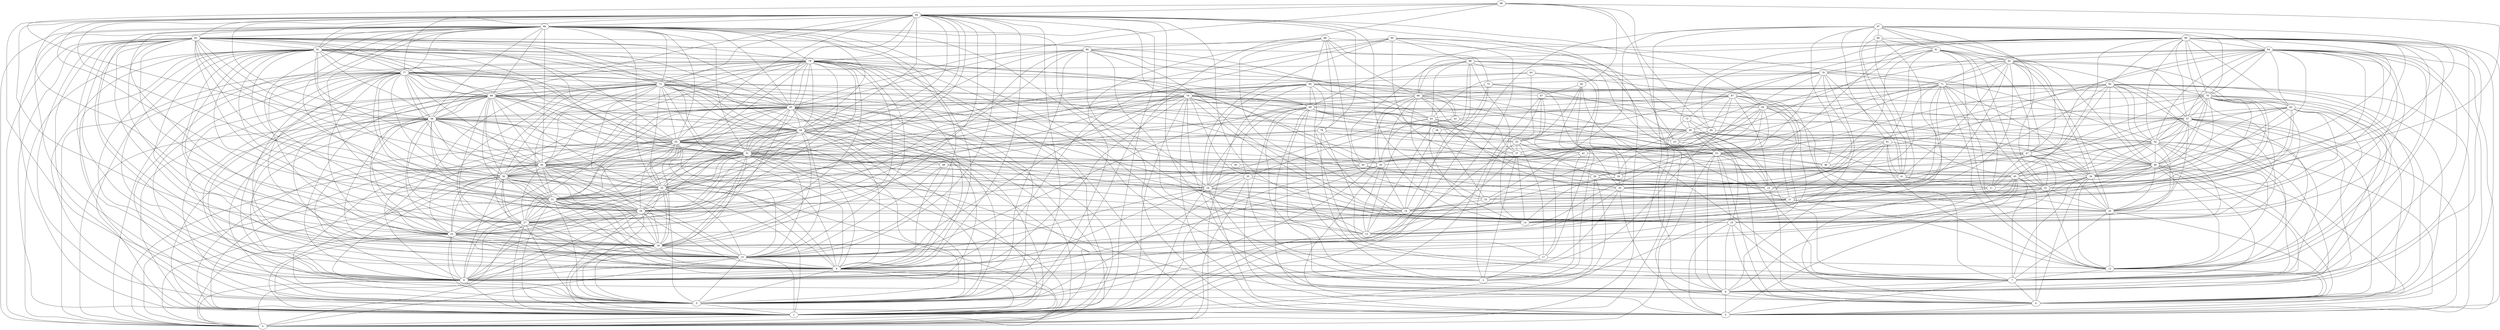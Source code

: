 digraph "sensornet-topology" {
label = "";
rankdir="BT";"0"->"1" [arrowhead = "both"] 
"0"->"8" [arrowhead = "both"] 
"0"->"9" [arrowhead = "both"] 
"0"->"15" [arrowhead = "both"] 
"0"->"22" [arrowhead = "both"] 
"0"->"27" [arrowhead = "both"] 
"0"->"29" [arrowhead = "both"] 
"0"->"31" [arrowhead = "both"] 
"0"->"32" [arrowhead = "both"] 
"0"->"35" [arrowhead = "both"] 
"0"->"36" [arrowhead = "both"] 
"0"->"44" [arrowhead = "both"] 
"0"->"51" [arrowhead = "both"] 
"0"->"53" [arrowhead = "both"] 
"0"->"58" [arrowhead = "both"] 
"0"->"59" [arrowhead = "both"] 
"0"->"65" [arrowhead = "both"] 
"0"->"72" [arrowhead = "both"] 
"0"->"77" [arrowhead = "both"] 
"0"->"79" [arrowhead = "both"] 
"0"->"81" [arrowhead = "both"] 
"0"->"82" [arrowhead = "both"] 
"0"->"85" [arrowhead = "both"] 
"0"->"86" [arrowhead = "both"] 
"0"->"94" [arrowhead = "both"] 
"1"->"5" [arrowhead = "both"] 
"1"->"8" [arrowhead = "both"] 
"1"->"9" [arrowhead = "both"] 
"1"->"13" [arrowhead = "both"] 
"1"->"15" [arrowhead = "both"] 
"1"->"18" [arrowhead = "both"] 
"1"->"22" [arrowhead = "both"] 
"1"->"24" [arrowhead = "both"] 
"1"->"27" [arrowhead = "both"] 
"1"->"28" [arrowhead = "both"] 
"1"->"29" [arrowhead = "both"] 
"1"->"31" [arrowhead = "both"] 
"1"->"32" [arrowhead = "both"] 
"1"->"36" [arrowhead = "both"] 
"1"->"40" [arrowhead = "both"] 
"1"->"44" [arrowhead = "both"] 
"1"->"55" [arrowhead = "both"] 
"1"->"58" [arrowhead = "both"] 
"1"->"59" [arrowhead = "both"] 
"1"->"65" [arrowhead = "both"] 
"1"->"67" [arrowhead = "both"] 
"1"->"68" [arrowhead = "both"] 
"1"->"72" [arrowhead = "both"] 
"1"->"73" [arrowhead = "both"] 
"1"->"74" [arrowhead = "both"] 
"1"->"77" [arrowhead = "both"] 
"1"->"79" [arrowhead = "both"] 
"1"->"81" [arrowhead = "both"] 
"1"->"82" [arrowhead = "both"] 
"1"->"86" [arrowhead = "both"] 
"1"->"89" [arrowhead = "both"] 
"1"->"90" [arrowhead = "both"] 
"1"->"94" [arrowhead = "both"] 
"1"->"97" [arrowhead = "both"] 
"2"->"9" [arrowhead = "both"] 
"2"->"17" [arrowhead = "both"] 
"2"->"28" [arrowhead = "both"] 
"2"->"37" [arrowhead = "both"] 
"2"->"42" [arrowhead = "both"] 
"2"->"67" [arrowhead = "both"] 
"2"->"69" [arrowhead = "both"] 
"2"->"78" [arrowhead = "both"] 
"2"->"79" [arrowhead = "both"] 
"2"->"86" [arrowhead = "both"] 
"2"->"87" [arrowhead = "both"] 
"2"->"92" [arrowhead = "both"] 
"3"->"4" [arrowhead = "both"] 
"3"->"6" [arrowhead = "both"] 
"3"->"7" [arrowhead = "both"] 
"3"->"19" [arrowhead = "both"] 
"3"->"24" [arrowhead = "both"] 
"3"->"30" [arrowhead = "both"] 
"3"->"45" [arrowhead = "both"] 
"3"->"49" [arrowhead = "both"] 
"3"->"54" [arrowhead = "both"] 
"3"->"56" [arrowhead = "both"] 
"3"->"57" [arrowhead = "both"] 
"3"->"69" [arrowhead = "both"] 
"3"->"74" [arrowhead = "both"] 
"3"->"79" [arrowhead = "both"] 
"3"->"80" [arrowhead = "both"] 
"3"->"82" [arrowhead = "both"] 
"3"->"84" [arrowhead = "both"] 
"3"->"95" [arrowhead = "both"] 
"3"->"99" [arrowhead = "both"] 
"4"->"6" [arrowhead = "both"] 
"4"->"7" [arrowhead = "both"] 
"4"->"10" [arrowhead = "both"] 
"4"->"11" [arrowhead = "both"] 
"4"->"12" [arrowhead = "both"] 
"4"->"19" [arrowhead = "both"] 
"4"->"20" [arrowhead = "both"] 
"4"->"26" [arrowhead = "both"] 
"4"->"34" [arrowhead = "both"] 
"4"->"45" [arrowhead = "both"] 
"4"->"49" [arrowhead = "both"] 
"4"->"53" [arrowhead = "both"] 
"4"->"56" [arrowhead = "both"] 
"4"->"57" [arrowhead = "both"] 
"4"->"62" [arrowhead = "both"] 
"4"->"69" [arrowhead = "both"] 
"4"->"70" [arrowhead = "both"] 
"4"->"84" [arrowhead = "both"] 
"4"->"95" [arrowhead = "both"] 
"4"->"99" [arrowhead = "both"] 
"5"->"6" [arrowhead = "both"] 
"5"->"8" [arrowhead = "both"] 
"5"->"9" [arrowhead = "both"] 
"5"->"15" [arrowhead = "both"] 
"5"->"16" [arrowhead = "both"] 
"5"->"18" [arrowhead = "both"] 
"5"->"22" [arrowhead = "both"] 
"5"->"27" [arrowhead = "both"] 
"5"->"29" [arrowhead = "both"] 
"5"->"31" [arrowhead = "both"] 
"5"->"32" [arrowhead = "both"] 
"5"->"35" [arrowhead = "both"] 
"5"->"36" [arrowhead = "both"] 
"5"->"44" [arrowhead = "both"] 
"5"->"51" [arrowhead = "both"] 
"5"->"58" [arrowhead = "both"] 
"5"->"59" [arrowhead = "both"] 
"5"->"65" [arrowhead = "both"] 
"5"->"66" [arrowhead = "both"] 
"5"->"68" [arrowhead = "both"] 
"5"->"72" [arrowhead = "both"] 
"5"->"77" [arrowhead = "both"] 
"5"->"79" [arrowhead = "both"] 
"5"->"81" [arrowhead = "both"] 
"5"->"82" [arrowhead = "both"] 
"5"->"85" [arrowhead = "both"] 
"5"->"86" [arrowhead = "both"] 
"5"->"88" [arrowhead = "both"] 
"5"->"94" [arrowhead = "both"] 
"6"->"7" [arrowhead = "both"] 
"6"->"19" [arrowhead = "both"] 
"6"->"23" [arrowhead = "both"] 
"6"->"24" [arrowhead = "both"] 
"6"->"45" [arrowhead = "both"] 
"6"->"49" [arrowhead = "both"] 
"6"->"53" [arrowhead = "both"] 
"6"->"54" [arrowhead = "both"] 
"6"->"55" [arrowhead = "both"] 
"6"->"57" [arrowhead = "both"] 
"6"->"61" [arrowhead = "both"] 
"6"->"68" [arrowhead = "both"] 
"6"->"69" [arrowhead = "both"] 
"6"->"74" [arrowhead = "both"] 
"6"->"95" [arrowhead = "both"] 
"6"->"98" [arrowhead = "both"] 
"6"->"99" [arrowhead = "both"] 
"7"->"12" [arrowhead = "both"] 
"7"->"19" [arrowhead = "both"] 
"7"->"20" [arrowhead = "both"] 
"7"->"31" [arrowhead = "both"] 
"7"->"34" [arrowhead = "both"] 
"7"->"35" [arrowhead = "both"] 
"7"->"45" [arrowhead = "both"] 
"7"->"49" [arrowhead = "both"] 
"7"->"53" [arrowhead = "both"] 
"7"->"54" [arrowhead = "both"] 
"7"->"56" [arrowhead = "both"] 
"7"->"62" [arrowhead = "both"] 
"7"->"69" [arrowhead = "both"] 
"7"->"70" [arrowhead = "both"] 
"7"->"84" [arrowhead = "both"] 
"7"->"85" [arrowhead = "both"] 
"7"->"87" [arrowhead = "both"] 
"7"->"92" [arrowhead = "both"] 
"7"->"95" [arrowhead = "both"] 
"7"->"99" [arrowhead = "both"] 
"8"->"9" [arrowhead = "both"] 
"8"->"15" [arrowhead = "both"] 
"8"->"18" [arrowhead = "both"] 
"8"->"22" [arrowhead = "both"] 
"8"->"26" [arrowhead = "both"] 
"8"->"27" [arrowhead = "both"] 
"8"->"29" [arrowhead = "both"] 
"8"->"30" [arrowhead = "both"] 
"8"->"31" [arrowhead = "both"] 
"8"->"32" [arrowhead = "both"] 
"8"->"36" [arrowhead = "both"] 
"8"->"37" [arrowhead = "both"] 
"8"->"44" [arrowhead = "both"] 
"8"->"51" [arrowhead = "both"] 
"8"->"55" [arrowhead = "both"] 
"8"->"59" [arrowhead = "both"] 
"8"->"62" [arrowhead = "both"] 
"8"->"65" [arrowhead = "both"] 
"8"->"68" [arrowhead = "both"] 
"8"->"72" [arrowhead = "both"] 
"8"->"77" [arrowhead = "both"] 
"8"->"79" [arrowhead = "both"] 
"8"->"80" [arrowhead = "both"] 
"8"->"81" [arrowhead = "both"] 
"8"->"82" [arrowhead = "both"] 
"8"->"86" [arrowhead = "both"] 
"8"->"87" [arrowhead = "both"] 
"8"->"94" [arrowhead = "both"] 
"9"->"15" [arrowhead = "both"] 
"9"->"18" [arrowhead = "both"] 
"9"->"22" [arrowhead = "both"] 
"9"->"24" [arrowhead = "both"] 
"9"->"27" [arrowhead = "both"] 
"9"->"29" [arrowhead = "both"] 
"9"->"31" [arrowhead = "both"] 
"9"->"32" [arrowhead = "both"] 
"9"->"36" [arrowhead = "both"] 
"9"->"44" [arrowhead = "both"] 
"9"->"48" [arrowhead = "both"] 
"9"->"51" [arrowhead = "both"] 
"9"->"52" [arrowhead = "both"] 
"9"->"55" [arrowhead = "both"] 
"9"->"58" [arrowhead = "both"] 
"9"->"65" [arrowhead = "both"] 
"9"->"68" [arrowhead = "both"] 
"9"->"72" [arrowhead = "both"] 
"9"->"74" [arrowhead = "both"] 
"9"->"77" [arrowhead = "both"] 
"9"->"79" [arrowhead = "both"] 
"9"->"81" [arrowhead = "both"] 
"9"->"82" [arrowhead = "both"] 
"9"->"85" [arrowhead = "both"] 
"9"->"86" [arrowhead = "both"] 
"9"->"94" [arrowhead = "both"] 
"10"->"23" [arrowhead = "both"] 
"10"->"28" [arrowhead = "both"] 
"10"->"37" [arrowhead = "both"] 
"10"->"48" [arrowhead = "both"] 
"10"->"49" [arrowhead = "both"] 
"10"->"73" [arrowhead = "both"] 
"10"->"87" [arrowhead = "both"] 
"10"->"96" [arrowhead = "both"] 
"10"->"98" [arrowhead = "both"] 
"11"->"28" [arrowhead = "both"] 
"11"->"41" [arrowhead = "both"] 
"11"->"47" [arrowhead = "both"] 
"11"->"91" [arrowhead = "both"] 
"11"->"95" [arrowhead = "both"] 
"11"->"97" [arrowhead = "both"] 
"12"->"17" [arrowhead = "both"] 
"12"->"20" [arrowhead = "both"] 
"12"->"21" [arrowhead = "both"] 
"12"->"33" [arrowhead = "both"] 
"12"->"34" [arrowhead = "both"] 
"12"->"49" [arrowhead = "both"] 
"12"->"54" [arrowhead = "both"] 
"12"->"57" [arrowhead = "both"] 
"12"->"61" [arrowhead = "both"] 
"12"->"70" [arrowhead = "both"] 
"12"->"71" [arrowhead = "both"] 
"12"->"83" [arrowhead = "both"] 
"12"->"84" [arrowhead = "both"] 
"12"->"91" [arrowhead = "both"] 
"12"->"99" [arrowhead = "both"] 
"13"->"14" [arrowhead = "both"] 
"13"->"24" [arrowhead = "both"] 
"13"->"26" [arrowhead = "both"] 
"13"->"30" [arrowhead = "both"] 
"13"->"39" [arrowhead = "both"] 
"13"->"43" [arrowhead = "both"] 
"13"->"64" [arrowhead = "both"] 
"13"->"76" [arrowhead = "both"] 
"13"->"80" [arrowhead = "both"] 
"13"->"89" [arrowhead = "both"] 
"13"->"90" [arrowhead = "both"] 
"13"->"94" [arrowhead = "both"] 
"14"->"20" [arrowhead = "both"] 
"14"->"21" [arrowhead = "both"] 
"14"->"34" [arrowhead = "both"] 
"14"->"37" [arrowhead = "both"] 
"14"->"39" [arrowhead = "both"] 
"14"->"44" [arrowhead = "both"] 
"14"->"63" [arrowhead = "both"] 
"14"->"66" [arrowhead = "both"] 
"14"->"71" [arrowhead = "both"] 
"14"->"84" [arrowhead = "both"] 
"14"->"87" [arrowhead = "both"] 
"14"->"89" [arrowhead = "both"] 
"14"->"94" [arrowhead = "both"] 
"15"->"16" [arrowhead = "both"] 
"15"->"18" [arrowhead = "both"] 
"15"->"22" [arrowhead = "both"] 
"15"->"24" [arrowhead = "both"] 
"15"->"27" [arrowhead = "both"] 
"15"->"29" [arrowhead = "both"] 
"15"->"31" [arrowhead = "both"] 
"15"->"32" [arrowhead = "both"] 
"15"->"33" [arrowhead = "both"] 
"15"->"36" [arrowhead = "both"] 
"15"->"44" [arrowhead = "both"] 
"15"->"47" [arrowhead = "both"] 
"15"->"48" [arrowhead = "both"] 
"15"->"51" [arrowhead = "both"] 
"15"->"55" [arrowhead = "both"] 
"15"->"58" [arrowhead = "both"] 
"15"->"59" [arrowhead = "both"] 
"15"->"66" [arrowhead = "both"] 
"15"->"68" [arrowhead = "both"] 
"15"->"72" [arrowhead = "both"] 
"15"->"74" [arrowhead = "both"] 
"15"->"77" [arrowhead = "both"] 
"15"->"79" [arrowhead = "both"] 
"15"->"81" [arrowhead = "both"] 
"15"->"82" [arrowhead = "both"] 
"15"->"86" [arrowhead = "both"] 
"15"->"94" [arrowhead = "both"] 
"16"->"21" [arrowhead = "both"] 
"16"->"25" [arrowhead = "both"] 
"16"->"30" [arrowhead = "both"] 
"16"->"31" [arrowhead = "both"] 
"16"->"38" [arrowhead = "both"] 
"16"->"49" [arrowhead = "both"] 
"16"->"55" [arrowhead = "both"] 
"16"->"65" [arrowhead = "both"] 
"16"->"71" [arrowhead = "both"] 
"16"->"75" [arrowhead = "both"] 
"16"->"80" [arrowhead = "both"] 
"16"->"83" [arrowhead = "both"] 
"16"->"88" [arrowhead = "both"] 
"17"->"18" [arrowhead = "both"] 
"17"->"42" [arrowhead = "both"] 
"17"->"52" [arrowhead = "both"] 
"17"->"78" [arrowhead = "both"] 
"17"->"92" [arrowhead = "both"] 
"18"->"22" [arrowhead = "both"] 
"18"->"27" [arrowhead = "both"] 
"18"->"29" [arrowhead = "both"] 
"18"->"31" [arrowhead = "both"] 
"18"->"32" [arrowhead = "both"] 
"18"->"36" [arrowhead = "both"] 
"18"->"44" [arrowhead = "both"] 
"18"->"45" [arrowhead = "both"] 
"18"->"51" [arrowhead = "both"] 
"18"->"55" [arrowhead = "both"] 
"18"->"58" [arrowhead = "both"] 
"18"->"59" [arrowhead = "both"] 
"18"->"65" [arrowhead = "both"] 
"18"->"72" [arrowhead = "both"] 
"18"->"77" [arrowhead = "both"] 
"18"->"79" [arrowhead = "both"] 
"18"->"81" [arrowhead = "both"] 
"18"->"82" [arrowhead = "both"] 
"18"->"86" [arrowhead = "both"] 
"18"->"94" [arrowhead = "both"] 
"18"->"96" [arrowhead = "both"] 
"18"->"97" [arrowhead = "both"] 
"19"->"24" [arrowhead = "both"] 
"19"->"29" [arrowhead = "both"] 
"19"->"35" [arrowhead = "both"] 
"19"->"45" [arrowhead = "both"] 
"19"->"49" [arrowhead = "both"] 
"19"->"53" [arrowhead = "both"] 
"19"->"54" [arrowhead = "both"] 
"19"->"56" [arrowhead = "both"] 
"19"->"57" [arrowhead = "both"] 
"19"->"74" [arrowhead = "both"] 
"19"->"85" [arrowhead = "both"] 
"19"->"86" [arrowhead = "both"] 
"19"->"95" [arrowhead = "both"] 
"19"->"99" [arrowhead = "both"] 
"20"->"21" [arrowhead = "both"] 
"20"->"33" [arrowhead = "both"] 
"20"->"34" [arrowhead = "both"] 
"20"->"47" [arrowhead = "both"] 
"20"->"49" [arrowhead = "both"] 
"20"->"54" [arrowhead = "both"] 
"20"->"57" [arrowhead = "both"] 
"20"->"62" [arrowhead = "both"] 
"20"->"64" [arrowhead = "both"] 
"20"->"71" [arrowhead = "both"] 
"20"->"83" [arrowhead = "both"] 
"20"->"84" [arrowhead = "both"] 
"20"->"99" [arrowhead = "both"] 
"21"->"26" [arrowhead = "both"] 
"21"->"33" [arrowhead = "both"] 
"21"->"34" [arrowhead = "both"] 
"21"->"40" [arrowhead = "both"] 
"21"->"55" [arrowhead = "both"] 
"21"->"62" [arrowhead = "both"] 
"21"->"64" [arrowhead = "both"] 
"21"->"66" [arrowhead = "both"] 
"21"->"70" [arrowhead = "both"] 
"21"->"72" [arrowhead = "both"] 
"21"->"83" [arrowhead = "both"] 
"21"->"84" [arrowhead = "both"] 
"21"->"90" [arrowhead = "both"] 
"22"->"27" [arrowhead = "both"] 
"22"->"29" [arrowhead = "both"] 
"22"->"31" [arrowhead = "both"] 
"22"->"32" [arrowhead = "both"] 
"22"->"36" [arrowhead = "both"] 
"22"->"44" [arrowhead = "both"] 
"22"->"51" [arrowhead = "both"] 
"22"->"55" [arrowhead = "both"] 
"22"->"56" [arrowhead = "both"] 
"22"->"58" [arrowhead = "both"] 
"22"->"59" [arrowhead = "both"] 
"22"->"65" [arrowhead = "both"] 
"22"->"68" [arrowhead = "both"] 
"22"->"77" [arrowhead = "both"] 
"22"->"79" [arrowhead = "both"] 
"22"->"81" [arrowhead = "both"] 
"22"->"82" [arrowhead = "both"] 
"22"->"86" [arrowhead = "both"] 
"22"->"94" [arrowhead = "both"] 
"23"->"56" [arrowhead = "both"] 
"23"->"60" [arrowhead = "both"] 
"23"->"75" [arrowhead = "both"] 
"23"->"77" [arrowhead = "both"] 
"23"->"88" [arrowhead = "both"] 
"23"->"99" [arrowhead = "both"] 
"24"->"35" [arrowhead = "both"] 
"24"->"36" [arrowhead = "both"] 
"24"->"45" [arrowhead = "both"] 
"24"->"51" [arrowhead = "both"] 
"24"->"53" [arrowhead = "both"] 
"24"->"56" [arrowhead = "both"] 
"24"->"59" [arrowhead = "both"] 
"24"->"63" [arrowhead = "both"] 
"24"->"65" [arrowhead = "both"] 
"24"->"69" [arrowhead = "both"] 
"24"->"70" [arrowhead = "both"] 
"24"->"85" [arrowhead = "both"] 
"24"->"86" [arrowhead = "both"] 
"24"->"95" [arrowhead = "both"] 
"25"->"26" [arrowhead = "both"] 
"25"->"38" [arrowhead = "both"] 
"25"->"61" [arrowhead = "both"] 
"25"->"66" [arrowhead = "both"] 
"25"->"76" [arrowhead = "both"] 
"25"->"88" [arrowhead = "both"] 
"25"->"97" [arrowhead = "both"] 
"26"->"39" [arrowhead = "both"] 
"26"->"41" [arrowhead = "both"] 
"26"->"54" [arrowhead = "both"] 
"26"->"63" [arrowhead = "both"] 
"26"->"70" [arrowhead = "both"] 
"26"->"71" [arrowhead = "both"] 
"26"->"75" [arrowhead = "both"] 
"26"->"89" [arrowhead = "both"] 
"26"->"94" [arrowhead = "both"] 
"27"->"29" [arrowhead = "both"] 
"27"->"31" [arrowhead = "both"] 
"27"->"32" [arrowhead = "both"] 
"27"->"33" [arrowhead = "both"] 
"27"->"36" [arrowhead = "both"] 
"27"->"44" [arrowhead = "both"] 
"27"->"51" [arrowhead = "both"] 
"27"->"55" [arrowhead = "both"] 
"27"->"58" [arrowhead = "both"] 
"27"->"59" [arrowhead = "both"] 
"27"->"65" [arrowhead = "both"] 
"27"->"68" [arrowhead = "both"] 
"27"->"72" [arrowhead = "both"] 
"27"->"79" [arrowhead = "both"] 
"27"->"80" [arrowhead = "both"] 
"27"->"81" [arrowhead = "both"] 
"27"->"82" [arrowhead = "both"] 
"27"->"86" [arrowhead = "both"] 
"27"->"94" [arrowhead = "both"] 
"28"->"44" [arrowhead = "both"] 
"28"->"51" [arrowhead = "both"] 
"28"->"52" [arrowhead = "both"] 
"28"->"61" [arrowhead = "both"] 
"28"->"99" [arrowhead = "both"] 
"29"->"30" [arrowhead = "both"] 
"29"->"31" [arrowhead = "both"] 
"29"->"32" [arrowhead = "both"] 
"29"->"36" [arrowhead = "both"] 
"29"->"44" [arrowhead = "both"] 
"29"->"51" [arrowhead = "both"] 
"29"->"55" [arrowhead = "both"] 
"29"->"58" [arrowhead = "both"] 
"29"->"59" [arrowhead = "both"] 
"29"->"65" [arrowhead = "both"] 
"29"->"68" [arrowhead = "both"] 
"29"->"69" [arrowhead = "both"] 
"29"->"70" [arrowhead = "both"] 
"29"->"72" [arrowhead = "both"] 
"29"->"77" [arrowhead = "both"] 
"29"->"80" [arrowhead = "both"] 
"29"->"81" [arrowhead = "both"] 
"29"->"82" [arrowhead = "both"] 
"29"->"86" [arrowhead = "both"] 
"29"->"94" [arrowhead = "both"] 
"30"->"53" [arrowhead = "both"] 
"30"->"58" [arrowhead = "both"] 
"30"->"63" [arrowhead = "both"] 
"30"->"66" [arrowhead = "both"] 
"30"->"76" [arrowhead = "both"] 
"30"->"79" [arrowhead = "both"] 
"31"->"32" [arrowhead = "both"] 
"31"->"36" [arrowhead = "both"] 
"31"->"40" [arrowhead = "both"] 
"31"->"44" [arrowhead = "both"] 
"31"->"51" [arrowhead = "both"] 
"31"->"55" [arrowhead = "both"] 
"31"->"58" [arrowhead = "both"] 
"31"->"59" [arrowhead = "both"] 
"31"->"65" [arrowhead = "both"] 
"31"->"68" [arrowhead = "both"] 
"31"->"72" [arrowhead = "both"] 
"31"->"74" [arrowhead = "both"] 
"31"->"77" [arrowhead = "both"] 
"31"->"79" [arrowhead = "both"] 
"31"->"82" [arrowhead = "both"] 
"31"->"86" [arrowhead = "both"] 
"31"->"90" [arrowhead = "both"] 
"31"->"94" [arrowhead = "both"] 
"32"->"36" [arrowhead = "both"] 
"32"->"44" [arrowhead = "both"] 
"32"->"51" [arrowhead = "both"] 
"32"->"55" [arrowhead = "both"] 
"32"->"58" [arrowhead = "both"] 
"32"->"59" [arrowhead = "both"] 
"32"->"61" [arrowhead = "both"] 
"32"->"65" [arrowhead = "both"] 
"32"->"68" [arrowhead = "both"] 
"32"->"72" [arrowhead = "both"] 
"32"->"77" [arrowhead = "both"] 
"32"->"79" [arrowhead = "both"] 
"32"->"81" [arrowhead = "both"] 
"32"->"86" [arrowhead = "both"] 
"32"->"94" [arrowhead = "both"] 
"32"->"98" [arrowhead = "both"] 
"33"->"34" [arrowhead = "both"] 
"33"->"41" [arrowhead = "both"] 
"33"->"47" [arrowhead = "both"] 
"33"->"62" [arrowhead = "both"] 
"33"->"70" [arrowhead = "both"] 
"33"->"71" [arrowhead = "both"] 
"33"->"77" [arrowhead = "both"] 
"33"->"84" [arrowhead = "both"] 
"33"->"91" [arrowhead = "both"] 
"33"->"97" [arrowhead = "both"] 
"34"->"47" [arrowhead = "both"] 
"34"->"49" [arrowhead = "both"] 
"34"->"54" [arrowhead = "both"] 
"34"->"56" [arrowhead = "both"] 
"34"->"57" [arrowhead = "both"] 
"34"->"62" [arrowhead = "both"] 
"34"->"64" [arrowhead = "both"] 
"34"->"68" [arrowhead = "both"] 
"34"->"70" [arrowhead = "both"] 
"34"->"71" [arrowhead = "both"] 
"34"->"83" [arrowhead = "both"] 
"34"->"99" [arrowhead = "both"] 
"35"->"43" [arrowhead = "both"] 
"35"->"55" [arrowhead = "both"] 
"35"->"57" [arrowhead = "both"] 
"35"->"69" [arrowhead = "both"] 
"35"->"74" [arrowhead = "both"] 
"36"->"44" [arrowhead = "both"] 
"36"->"51" [arrowhead = "both"] 
"36"->"54" [arrowhead = "both"] 
"36"->"55" [arrowhead = "both"] 
"36"->"58" [arrowhead = "both"] 
"36"->"59" [arrowhead = "both"] 
"36"->"65" [arrowhead = "both"] 
"36"->"68" [arrowhead = "both"] 
"36"->"72" [arrowhead = "both"] 
"36"->"74" [arrowhead = "both"] 
"36"->"77" [arrowhead = "both"] 
"36"->"79" [arrowhead = "both"] 
"36"->"81" [arrowhead = "both"] 
"36"->"82" [arrowhead = "both"] 
"36"->"94" [arrowhead = "both"] 
"37"->"43" [arrowhead = "both"] 
"37"->"52" [arrowhead = "both"] 
"37"->"58" [arrowhead = "both"] 
"37"->"60" [arrowhead = "both"] 
"37"->"64" [arrowhead = "both"] 
"37"->"68" [arrowhead = "both"] 
"37"->"93" [arrowhead = "both"] 
"38"->"66" [arrowhead = "both"] 
"38"->"75" [arrowhead = "both"] 
"39"->"40" [arrowhead = "both"] 
"39"->"46" [arrowhead = "both"] 
"39"->"63" [arrowhead = "both"] 
"39"->"64" [arrowhead = "both"] 
"39"->"76" [arrowhead = "both"] 
"39"->"90" [arrowhead = "both"] 
"39"->"93" [arrowhead = "both"] 
"39"->"95" [arrowhead = "both"] 
"40"->"51" [arrowhead = "both"] 
"40"->"71" [arrowhead = "both"] 
"40"->"81" [arrowhead = "both"] 
"40"->"84" [arrowhead = "both"] 
"40"->"89" [arrowhead = "both"] 
"41"->"46" [arrowhead = "both"] 
"41"->"47" [arrowhead = "both"] 
"41"->"61" [arrowhead = "both"] 
"41"->"67" [arrowhead = "both"] 
"41"->"76" [arrowhead = "both"] 
"41"->"83" [arrowhead = "both"] 
"41"->"96" [arrowhead = "both"] 
"41"->"97" [arrowhead = "both"] 
"42"->"52" [arrowhead = "both"] 
"42"->"67" [arrowhead = "both"] 
"42"->"70" [arrowhead = "both"] 
"43"->"66" [arrowhead = "both"] 
"43"->"85" [arrowhead = "both"] 
"43"->"87" [arrowhead = "both"] 
"44"->"51" [arrowhead = "both"] 
"44"->"55" [arrowhead = "both"] 
"44"->"58" [arrowhead = "both"] 
"44"->"59" [arrowhead = "both"] 
"44"->"64" [arrowhead = "both"] 
"44"->"65" [arrowhead = "both"] 
"44"->"68" [arrowhead = "both"] 
"44"->"72" [arrowhead = "both"] 
"44"->"77" [arrowhead = "both"] 
"44"->"78" [arrowhead = "both"] 
"44"->"79" [arrowhead = "both"] 
"44"->"81" [arrowhead = "both"] 
"44"->"82" [arrowhead = "both"] 
"44"->"83" [arrowhead = "both"] 
"44"->"86" [arrowhead = "both"] 
"45"->"49" [arrowhead = "both"] 
"45"->"53" [arrowhead = "both"] 
"45"->"54" [arrowhead = "both"] 
"45"->"56" [arrowhead = "both"] 
"45"->"57" [arrowhead = "both"] 
"45"->"69" [arrowhead = "both"] 
"45"->"74" [arrowhead = "both"] 
"45"->"99" [arrowhead = "both"] 
"46"->"47" [arrowhead = "both"] 
"46"->"53" [arrowhead = "both"] 
"46"->"66" [arrowhead = "both"] 
"46"->"91" [arrowhead = "both"] 
"46"->"97" [arrowhead = "both"] 
"47"->"55" [arrowhead = "both"] 
"47"->"61" [arrowhead = "both"] 
"47"->"62" [arrowhead = "both"] 
"47"->"70" [arrowhead = "both"] 
"47"->"83" [arrowhead = "both"] 
"47"->"84" [arrowhead = "both"] 
"47"->"91" [arrowhead = "both"] 
"47"->"96" [arrowhead = "both"] 
"48"->"59" [arrowhead = "both"] 
"48"->"60" [arrowhead = "both"] 
"48"->"65" [arrowhead = "both"] 
"49"->"53" [arrowhead = "both"] 
"49"->"54" [arrowhead = "both"] 
"49"->"56" [arrowhead = "both"] 
"49"->"57" [arrowhead = "both"] 
"49"->"60" [arrowhead = "both"] 
"49"->"62" [arrowhead = "both"] 
"49"->"66" [arrowhead = "both"] 
"49"->"69" [arrowhead = "both"] 
"49"->"70" [arrowhead = "both"] 
"49"->"84" [arrowhead = "both"] 
"49"->"91" [arrowhead = "both"] 
"49"->"95" [arrowhead = "both"] 
"50"->"51" [arrowhead = "both"] 
"50"->"64" [arrowhead = "both"] 
"51"->"55" [arrowhead = "both"] 
"51"->"58" [arrowhead = "both"] 
"51"->"59" [arrowhead = "both"] 
"51"->"65" [arrowhead = "both"] 
"51"->"68" [arrowhead = "both"] 
"51"->"72" [arrowhead = "both"] 
"51"->"74" [arrowhead = "both"] 
"51"->"77" [arrowhead = "both"] 
"51"->"78" [arrowhead = "both"] 
"51"->"79" [arrowhead = "both"] 
"51"->"81" [arrowhead = "both"] 
"51"->"82" [arrowhead = "both"] 
"51"->"86" [arrowhead = "both"] 
"51"->"87" [arrowhead = "both"] 
"51"->"90" [arrowhead = "both"] 
"51"->"94" [arrowhead = "both"] 
"52"->"59" [arrowhead = "both"] 
"52"->"67" [arrowhead = "both"] 
"52"->"78" [arrowhead = "both"] 
"52"->"87" [arrowhead = "both"] 
"52"->"92" [arrowhead = "both"] 
"53"->"54" [arrowhead = "both"] 
"53"->"56" [arrowhead = "both"] 
"53"->"57" [arrowhead = "both"] 
"53"->"69" [arrowhead = "both"] 
"53"->"72" [arrowhead = "both"] 
"53"->"74" [arrowhead = "both"] 
"53"->"80" [arrowhead = "both"] 
"53"->"95" [arrowhead = "both"] 
"53"->"99" [arrowhead = "both"] 
"54"->"56" [arrowhead = "both"] 
"54"->"57" [arrowhead = "both"] 
"54"->"62" [arrowhead = "both"] 
"54"->"69" [arrowhead = "both"] 
"54"->"70" [arrowhead = "both"] 
"54"->"76" [arrowhead = "both"] 
"54"->"84" [arrowhead = "both"] 
"54"->"95" [arrowhead = "both"] 
"54"->"99" [arrowhead = "both"] 
"55"->"56" [arrowhead = "both"] 
"55"->"58" [arrowhead = "both"] 
"55"->"59" [arrowhead = "both"] 
"55"->"65" [arrowhead = "both"] 
"55"->"66" [arrowhead = "both"] 
"55"->"68" [arrowhead = "both"] 
"55"->"72" [arrowhead = "both"] 
"55"->"77" [arrowhead = "both"] 
"55"->"79" [arrowhead = "both"] 
"55"->"81" [arrowhead = "both"] 
"55"->"82" [arrowhead = "both"] 
"55"->"85" [arrowhead = "both"] 
"55"->"86" [arrowhead = "both"] 
"55"->"94" [arrowhead = "both"] 
"56"->"57" [arrowhead = "both"] 
"56"->"63" [arrowhead = "both"] 
"56"->"69" [arrowhead = "both"] 
"56"->"73" [arrowhead = "both"] 
"56"->"74" [arrowhead = "both"] 
"56"->"95" [arrowhead = "both"] 
"56"->"99" [arrowhead = "both"] 
"57"->"62" [arrowhead = "both"] 
"57"->"69" [arrowhead = "both"] 
"57"->"70" [arrowhead = "both"] 
"57"->"84" [arrowhead = "both"] 
"57"->"85" [arrowhead = "both"] 
"57"->"95" [arrowhead = "both"] 
"57"->"99" [arrowhead = "both"] 
"58"->"59" [arrowhead = "both"] 
"58"->"65" [arrowhead = "both"] 
"58"->"68" [arrowhead = "both"] 
"58"->"72" [arrowhead = "both"] 
"58"->"77" [arrowhead = "both"] 
"58"->"79" [arrowhead = "both"] 
"58"->"80" [arrowhead = "both"] 
"58"->"81" [arrowhead = "both"] 
"58"->"82" [arrowhead = "both"] 
"58"->"86" [arrowhead = "both"] 
"58"->"87" [arrowhead = "both"] 
"58"->"93" [arrowhead = "both"] 
"58"->"94" [arrowhead = "both"] 
"59"->"65" [arrowhead = "both"] 
"59"->"68" [arrowhead = "both"] 
"59"->"72" [arrowhead = "both"] 
"59"->"74" [arrowhead = "both"] 
"59"->"77" [arrowhead = "both"] 
"59"->"79" [arrowhead = "both"] 
"59"->"81" [arrowhead = "both"] 
"59"->"82" [arrowhead = "both"] 
"59"->"86" [arrowhead = "both"] 
"59"->"94" [arrowhead = "both"] 
"59"->"98" [arrowhead = "both"] 
"60"->"73" [arrowhead = "both"] 
"60"->"87" [arrowhead = "both"] 
"60"->"98" [arrowhead = "both"] 
"60"->"99" [arrowhead = "both"] 
"61"->"78" [arrowhead = "both"] 
"61"->"91" [arrowhead = "both"] 
"61"->"97" [arrowhead = "both"] 
"62"->"70" [arrowhead = "both"] 
"62"->"71" [arrowhead = "both"] 
"62"->"83" [arrowhead = "both"] 
"62"->"84" [arrowhead = "both"] 
"62"->"99" [arrowhead = "both"] 
"63"->"64" [arrowhead = "both"] 
"63"->"74" [arrowhead = "both"] 
"63"->"76" [arrowhead = "both"] 
"63"->"80" [arrowhead = "both"] 
"63"->"82" [arrowhead = "both"] 
"63"->"89" [arrowhead = "both"] 
"64"->"67" [arrowhead = "both"] 
"64"->"70" [arrowhead = "both"] 
"64"->"71" [arrowhead = "both"] 
"64"->"84" [arrowhead = "both"] 
"64"->"87" [arrowhead = "both"] 
"64"->"89" [arrowhead = "both"] 
"64"->"94" [arrowhead = "both"] 
"65"->"66" [arrowhead = "both"] 
"65"->"68" [arrowhead = "both"] 
"65"->"72" [arrowhead = "both"] 
"65"->"74" [arrowhead = "both"] 
"65"->"77" [arrowhead = "both"] 
"65"->"79" [arrowhead = "both"] 
"65"->"80" [arrowhead = "both"] 
"65"->"81" [arrowhead = "both"] 
"65"->"82" [arrowhead = "both"] 
"65"->"86" [arrowhead = "both"] 
"65"->"94" [arrowhead = "both"] 
"65"->"98" [arrowhead = "both"] 
"66"->"71" [arrowhead = "both"] 
"66"->"75" [arrowhead = "both"] 
"66"->"80" [arrowhead = "both"] 
"66"->"88" [arrowhead = "both"] 
"66"->"89" [arrowhead = "both"] 
"66"->"99" [arrowhead = "both"] 
"67"->"85" [arrowhead = "both"] 
"67"->"92" [arrowhead = "both"] 
"68"->"72" [arrowhead = "both"] 
"68"->"77" [arrowhead = "both"] 
"68"->"79" [arrowhead = "both"] 
"68"->"81" [arrowhead = "both"] 
"68"->"82" [arrowhead = "both"] 
"68"->"86" [arrowhead = "both"] 
"68"->"94" [arrowhead = "both"] 
"68"->"95" [arrowhead = "both"] 
"69"->"72" [arrowhead = "both"] 
"69"->"74" [arrowhead = "both"] 
"69"->"79" [arrowhead = "both"] 
"69"->"85" [arrowhead = "both"] 
"69"->"95" [arrowhead = "both"] 
"69"->"99" [arrowhead = "both"] 
"70"->"71" [arrowhead = "both"] 
"70"->"83" [arrowhead = "both"] 
"70"->"84" [arrowhead = "both"] 
"70"->"97" [arrowhead = "both"] 
"70"->"99" [arrowhead = "both"] 
"71"->"76" [arrowhead = "both"] 
"71"->"83" [arrowhead = "both"] 
"71"->"84" [arrowhead = "both"] 
"71"->"90" [arrowhead = "both"] 
"72"->"77" [arrowhead = "both"] 
"72"->"79" [arrowhead = "both"] 
"72"->"81" [arrowhead = "both"] 
"72"->"82" [arrowhead = "both"] 
"72"->"86" [arrowhead = "both"] 
"72"->"94" [arrowhead = "both"] 
"73"->"76" [arrowhead = "both"] 
"73"->"89" [arrowhead = "both"] 
"74"->"85" [arrowhead = "both"] 
"74"->"86" [arrowhead = "both"] 
"74"->"95" [arrowhead = "both"] 
"75"->"76" [arrowhead = "both"] 
"75"->"88" [arrowhead = "both"] 
"76"->"83" [arrowhead = "both"] 
"76"->"89" [arrowhead = "both"] 
"76"->"91" [arrowhead = "both"] 
"77"->"79" [arrowhead = "both"] 
"77"->"81" [arrowhead = "both"] 
"77"->"82" [arrowhead = "both"] 
"77"->"83" [arrowhead = "both"] 
"77"->"86" [arrowhead = "both"] 
"77"->"94" [arrowhead = "both"] 
"78"->"88" [arrowhead = "both"] 
"78"->"94" [arrowhead = "both"] 
"79"->"80" [arrowhead = "both"] 
"79"->"81" [arrowhead = "both"] 
"79"->"82" [arrowhead = "both"] 
"79"->"86" [arrowhead = "both"] 
"79"->"94" [arrowhead = "both"] 
"80"->"88" [arrowhead = "both"] 
"81"->"82" [arrowhead = "both"] 
"81"->"86" [arrowhead = "both"] 
"81"->"90" [arrowhead = "both"] 
"81"->"94" [arrowhead = "both"] 
"82"->"86" [arrowhead = "both"] 
"82"->"94" [arrowhead = "both"] 
"83"->"84" [arrowhead = "both"] 
"83"->"91" [arrowhead = "both"] 
"83"->"97" [arrowhead = "both"] 
"84"->"97" [arrowhead = "both"] 
"84"->"99" [arrowhead = "both"] 
"85"->"88" [arrowhead = "both"] 
"85"->"93" [arrowhead = "both"] 
"86"->"94" [arrowhead = "both"] 
"87"->"91" [arrowhead = "both"] 
"87"->"93" [arrowhead = "both"] 
"89"->"90" [arrowhead = "both"] 
"91"->"96" [arrowhead = "both"] 
"91"->"97" [arrowhead = "both"] 
"92"->"98" [arrowhead = "both"] 
"94"->"98" [arrowhead = "both"] 
"95"->"99" [arrowhead = "both"] 
"96"->"97" [arrowhead = "both"] 
}